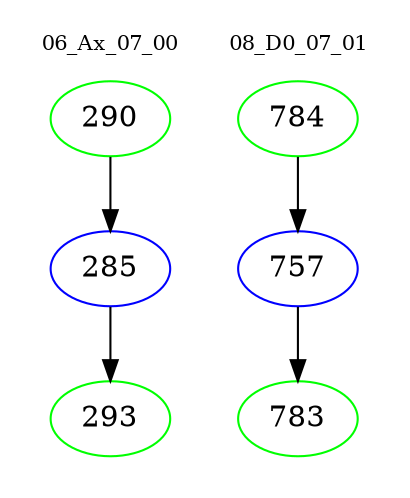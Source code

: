 digraph{
subgraph cluster_0 {
color = white
label = "06_Ax_07_00";
fontsize=10;
T0_290 [label="290", color="green"]
T0_290 -> T0_285 [color="black"]
T0_285 [label="285", color="blue"]
T0_285 -> T0_293 [color="black"]
T0_293 [label="293", color="green"]
}
subgraph cluster_1 {
color = white
label = "08_D0_07_01";
fontsize=10;
T1_784 [label="784", color="green"]
T1_784 -> T1_757 [color="black"]
T1_757 [label="757", color="blue"]
T1_757 -> T1_783 [color="black"]
T1_783 [label="783", color="green"]
}
}
